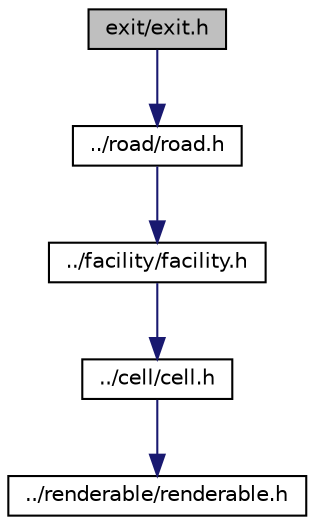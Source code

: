 digraph "exit/exit.h"
{
  edge [fontname="Helvetica",fontsize="10",labelfontname="Helvetica",labelfontsize="10"];
  node [fontname="Helvetica",fontsize="10",shape=record];
  Node1 [label="exit/exit.h",height=0.2,width=0.4,color="black", fillcolor="grey75", style="filled", fontcolor="black"];
  Node1 -> Node2 [color="midnightblue",fontsize="10",style="solid",fontname="Helvetica"];
  Node2 [label="../road/road.h",height=0.2,width=0.4,color="black", fillcolor="white", style="filled",URL="$road_8h.html"];
  Node2 -> Node3 [color="midnightblue",fontsize="10",style="solid",fontname="Helvetica"];
  Node3 [label="../facility/facility.h",height=0.2,width=0.4,color="black", fillcolor="white", style="filled",URL="$facility_8h.html"];
  Node3 -> Node4 [color="midnightblue",fontsize="10",style="solid",fontname="Helvetica"];
  Node4 [label="../cell/cell.h",height=0.2,width=0.4,color="black", fillcolor="white", style="filled",URL="$cell_8h.html"];
  Node4 -> Node5 [color="midnightblue",fontsize="10",style="solid",fontname="Helvetica"];
  Node5 [label="../renderable/renderable.h",height=0.2,width=0.4,color="black", fillcolor="white", style="filled",URL="$renderable_8h.html"];
}
